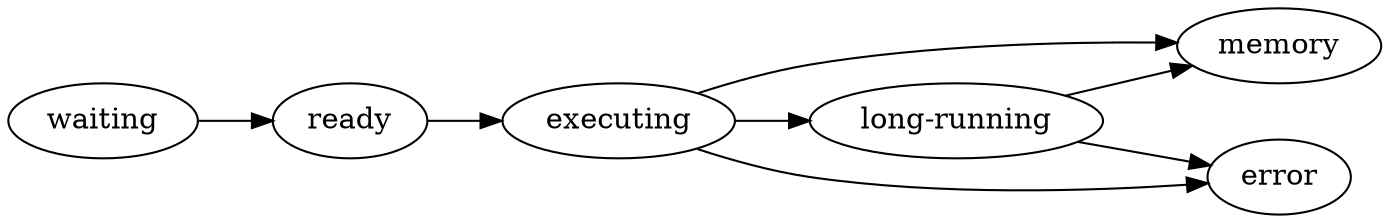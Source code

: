 digraph{
    graph [
        bgcolor="#FFFFFFF00",
        rankdir=LR,
        ];
    waiting -> ready;
    ready -> executing;
    executing -> "long-running";
    executing -> memory;
    executing -> error;
    "long-running" -> memory;
    "long-running" -> error;
}
